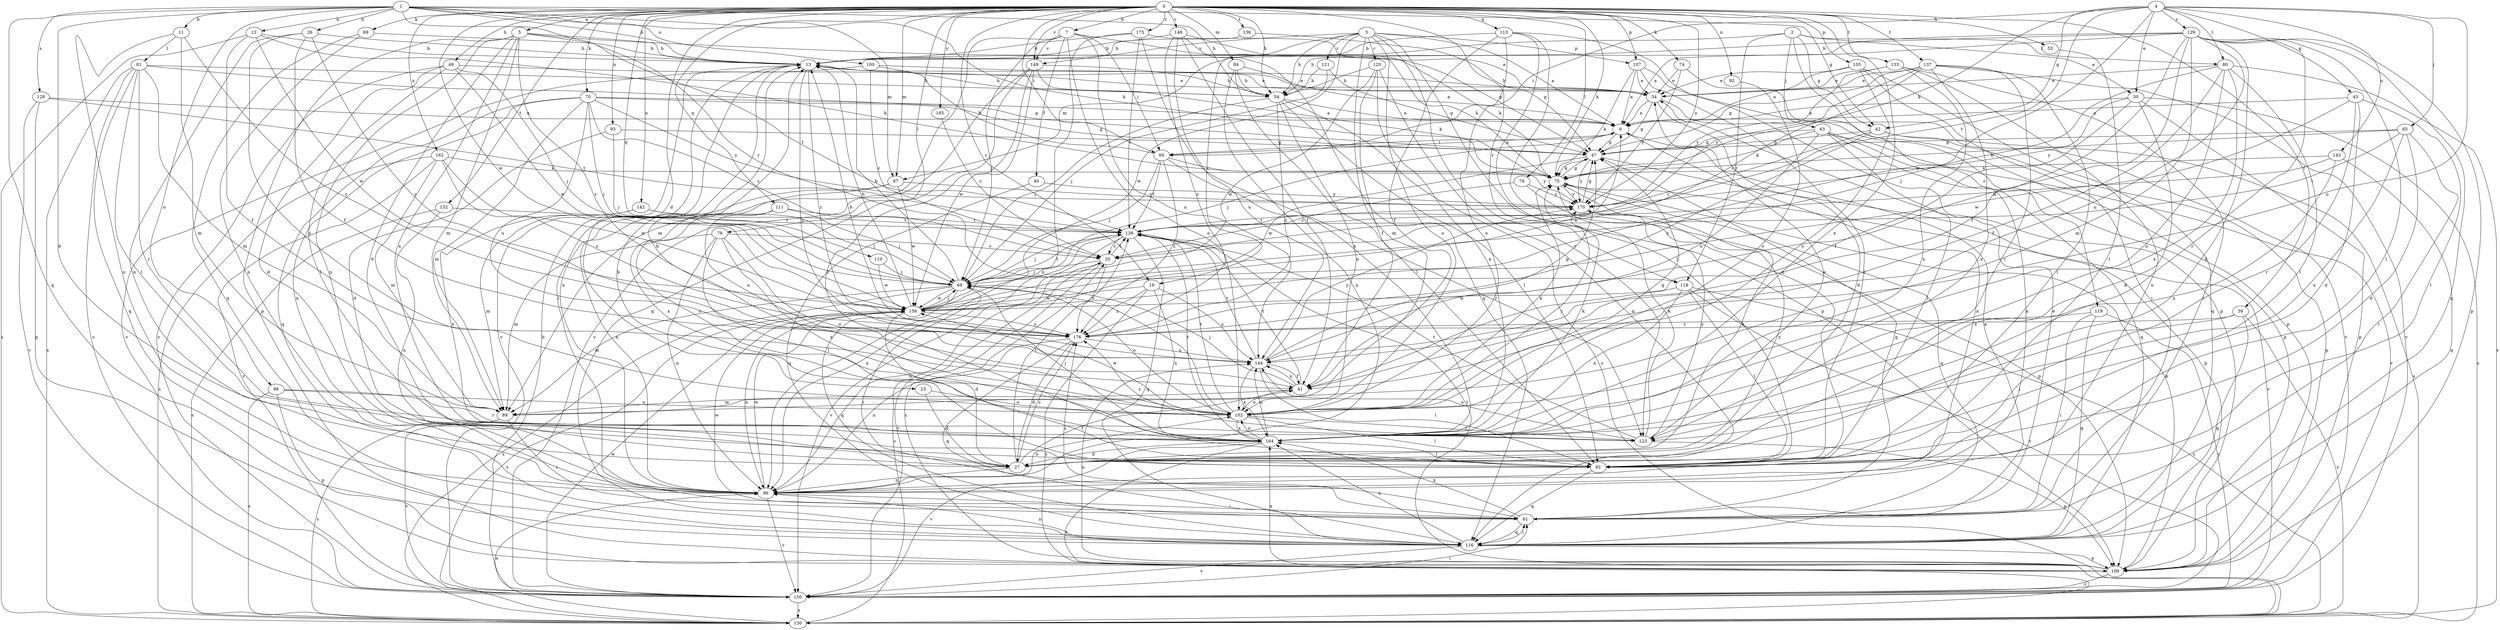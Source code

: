 strict digraph  {
0;
1;
2;
3;
4;
5;
6;
7;
11;
12;
13;
19;
20;
23;
26;
27;
30;
34;
39;
40;
41;
42;
43;
47;
49;
53;
54;
60;
61;
63;
65;
68;
69;
70;
74;
75;
76;
79;
80;
81;
82;
84;
87;
89;
92;
93;
96;
98;
100;
102;
105;
107;
109;
110;
111;
113;
116;
118;
119;
120;
121;
123;
128;
129;
130;
132;
133;
136;
137;
138;
142;
143;
144;
148;
149;
150;
156;
162;
164;
165;
170;
175;
176;
0 -> 5  [label=a];
0 -> 7  [label=b];
0 -> 19  [label=c];
0 -> 23  [label=d];
0 -> 39  [label=f];
0 -> 49  [label=h];
0 -> 53  [label=h];
0 -> 54  [label=h];
0 -> 60  [label=i];
0 -> 69  [label=k];
0 -> 70  [label=k];
0 -> 74  [label=k];
0 -> 75  [label=k];
0 -> 76  [label=l];
0 -> 79  [label=l];
0 -> 84  [label=m];
0 -> 87  [label=m];
0 -> 92  [label=n];
0 -> 93  [label=n];
0 -> 105  [label=p];
0 -> 107  [label=p];
0 -> 110  [label=q];
0 -> 111  [label=q];
0 -> 113  [label=q];
0 -> 118  [label=r];
0 -> 132  [label=t];
0 -> 133  [label=t];
0 -> 136  [label=t];
0 -> 137  [label=t];
0 -> 142  [label=u];
0 -> 148  [label=v];
0 -> 149  [label=v];
0 -> 156  [label=w];
0 -> 162  [label=x];
0 -> 164  [label=x];
0 -> 165  [label=y];
0 -> 170  [label=y];
0 -> 175  [label=z];
1 -> 11  [label=b];
1 -> 12  [label=b];
1 -> 13  [label=b];
1 -> 26  [label=d];
1 -> 27  [label=d];
1 -> 42  [label=g];
1 -> 54  [label=h];
1 -> 75  [label=k];
1 -> 87  [label=m];
1 -> 98  [label=o];
1 -> 100  [label=o];
1 -> 116  [label=q];
1 -> 118  [label=r];
1 -> 128  [label=s];
2 -> 30  [label=e];
2 -> 42  [label=g];
2 -> 63  [label=j];
2 -> 80  [label=l];
2 -> 87  [label=m];
2 -> 118  [label=r];
2 -> 119  [label=r];
3 -> 6  [label=a];
3 -> 19  [label=c];
3 -> 54  [label=h];
3 -> 89  [label=m];
3 -> 102  [label=o];
3 -> 107  [label=p];
3 -> 109  [label=p];
3 -> 120  [label=r];
3 -> 121  [label=r];
3 -> 123  [label=r];
3 -> 149  [label=v];
3 -> 156  [label=w];
4 -> 30  [label=e];
4 -> 42  [label=g];
4 -> 43  [label=g];
4 -> 60  [label=i];
4 -> 65  [label=j];
4 -> 75  [label=k];
4 -> 80  [label=l];
4 -> 129  [label=s];
4 -> 138  [label=t];
4 -> 143  [label=u];
4 -> 144  [label=u];
4 -> 156  [label=w];
5 -> 13  [label=b];
5 -> 27  [label=d];
5 -> 34  [label=e];
5 -> 89  [label=m];
5 -> 96  [label=n];
5 -> 109  [label=p];
5 -> 138  [label=t];
5 -> 164  [label=x];
5 -> 176  [label=z];
6 -> 47  [label=g];
6 -> 60  [label=i];
6 -> 68  [label=j];
6 -> 96  [label=n];
7 -> 40  [label=f];
7 -> 60  [label=i];
7 -> 68  [label=j];
7 -> 75  [label=k];
7 -> 89  [label=m];
7 -> 102  [label=o];
7 -> 144  [label=u];
7 -> 149  [label=v];
11 -> 81  [label=l];
11 -> 89  [label=m];
11 -> 96  [label=n];
11 -> 176  [label=z];
12 -> 13  [label=b];
12 -> 41  [label=f];
12 -> 75  [label=k];
12 -> 130  [label=s];
12 -> 156  [label=w];
13 -> 34  [label=e];
13 -> 61  [label=i];
13 -> 96  [label=n];
13 -> 144  [label=u];
13 -> 150  [label=v];
13 -> 176  [label=z];
19 -> 130  [label=s];
19 -> 144  [label=u];
19 -> 156  [label=w];
19 -> 164  [label=x];
19 -> 176  [label=z];
20 -> 68  [label=j];
20 -> 96  [label=n];
20 -> 138  [label=t];
20 -> 150  [label=v];
20 -> 176  [label=z];
23 -> 27  [label=d];
23 -> 102  [label=o];
26 -> 13  [label=b];
26 -> 41  [label=f];
26 -> 96  [label=n];
26 -> 102  [label=o];
26 -> 176  [label=z];
27 -> 41  [label=f];
27 -> 75  [label=k];
27 -> 96  [label=n];
27 -> 138  [label=t];
27 -> 170  [label=y];
27 -> 176  [label=z];
30 -> 6  [label=a];
30 -> 27  [label=d];
30 -> 41  [label=f];
30 -> 109  [label=p];
30 -> 130  [label=s];
30 -> 170  [label=y];
34 -> 6  [label=a];
34 -> 13  [label=b];
34 -> 27  [label=d];
34 -> 47  [label=g];
34 -> 109  [label=p];
39 -> 82  [label=l];
39 -> 116  [label=q];
39 -> 130  [label=s];
39 -> 176  [label=z];
40 -> 116  [label=q];
40 -> 170  [label=y];
41 -> 68  [label=j];
41 -> 89  [label=m];
41 -> 102  [label=o];
41 -> 138  [label=t];
41 -> 144  [label=u];
42 -> 20  [label=c];
42 -> 47  [label=g];
42 -> 109  [label=p];
42 -> 130  [label=s];
42 -> 176  [label=z];
43 -> 6  [label=a];
43 -> 27  [label=d];
43 -> 82  [label=l];
43 -> 123  [label=r];
43 -> 156  [label=w];
47 -> 75  [label=k];
47 -> 109  [label=p];
47 -> 156  [label=w];
47 -> 170  [label=y];
49 -> 27  [label=d];
49 -> 34  [label=e];
49 -> 68  [label=j];
49 -> 82  [label=l];
49 -> 150  [label=v];
49 -> 156  [label=w];
53 -> 82  [label=l];
54 -> 6  [label=a];
54 -> 68  [label=j];
54 -> 82  [label=l];
54 -> 102  [label=o];
54 -> 130  [label=s];
54 -> 176  [label=z];
60 -> 6  [label=a];
60 -> 13  [label=b];
60 -> 68  [label=j];
60 -> 123  [label=r];
60 -> 138  [label=t];
60 -> 170  [label=y];
60 -> 176  [label=z];
61 -> 6  [label=a];
61 -> 34  [label=e];
61 -> 47  [label=g];
61 -> 116  [label=q];
61 -> 156  [label=w];
61 -> 164  [label=x];
61 -> 176  [label=z];
63 -> 47  [label=g];
63 -> 75  [label=k];
63 -> 82  [label=l];
63 -> 96  [label=n];
63 -> 116  [label=q];
63 -> 144  [label=u];
63 -> 150  [label=v];
65 -> 27  [label=d];
65 -> 47  [label=g];
65 -> 61  [label=i];
65 -> 75  [label=k];
65 -> 138  [label=t];
65 -> 164  [label=x];
68 -> 13  [label=b];
68 -> 61  [label=i];
68 -> 89  [label=m];
68 -> 102  [label=o];
68 -> 116  [label=q];
68 -> 130  [label=s];
68 -> 138  [label=t];
68 -> 156  [label=w];
69 -> 13  [label=b];
69 -> 96  [label=n];
69 -> 116  [label=q];
70 -> 6  [label=a];
70 -> 20  [label=c];
70 -> 47  [label=g];
70 -> 68  [label=j];
70 -> 89  [label=m];
70 -> 96  [label=n];
70 -> 116  [label=q];
70 -> 144  [label=u];
70 -> 170  [label=y];
74 -> 34  [label=e];
74 -> 150  [label=v];
74 -> 170  [label=y];
75 -> 47  [label=g];
75 -> 116  [label=q];
75 -> 150  [label=v];
75 -> 170  [label=y];
76 -> 20  [label=c];
76 -> 109  [label=p];
76 -> 170  [label=y];
79 -> 20  [label=c];
79 -> 82  [label=l];
79 -> 89  [label=m];
79 -> 96  [label=n];
79 -> 102  [label=o];
79 -> 164  [label=x];
80 -> 34  [label=e];
80 -> 41  [label=f];
80 -> 68  [label=j];
80 -> 82  [label=l];
80 -> 102  [label=o];
80 -> 130  [label=s];
80 -> 164  [label=x];
81 -> 47  [label=g];
81 -> 54  [label=h];
81 -> 82  [label=l];
81 -> 89  [label=m];
81 -> 116  [label=q];
81 -> 123  [label=r];
81 -> 130  [label=s];
81 -> 150  [label=v];
82 -> 13  [label=b];
82 -> 116  [label=q];
84 -> 6  [label=a];
84 -> 54  [label=h];
84 -> 82  [label=l];
84 -> 96  [label=n];
87 -> 96  [label=n];
87 -> 156  [label=w];
87 -> 164  [label=x];
87 -> 170  [label=y];
89 -> 61  [label=i];
89 -> 130  [label=s];
89 -> 150  [label=v];
92 -> 102  [label=o];
93 -> 27  [label=d];
93 -> 47  [label=g];
93 -> 68  [label=j];
96 -> 61  [label=i];
96 -> 102  [label=o];
96 -> 150  [label=v];
96 -> 156  [label=w];
98 -> 102  [label=o];
98 -> 109  [label=p];
98 -> 123  [label=r];
98 -> 130  [label=s];
100 -> 20  [label=c];
100 -> 34  [label=e];
100 -> 54  [label=h];
100 -> 150  [label=v];
102 -> 13  [label=b];
102 -> 47  [label=g];
102 -> 68  [label=j];
102 -> 75  [label=k];
102 -> 82  [label=l];
102 -> 123  [label=r];
102 -> 138  [label=t];
102 -> 156  [label=w];
102 -> 164  [label=x];
102 -> 170  [label=y];
105 -> 6  [label=a];
105 -> 34  [label=e];
105 -> 61  [label=i];
105 -> 102  [label=o];
105 -> 116  [label=q];
107 -> 6  [label=a];
107 -> 34  [label=e];
107 -> 75  [label=k];
107 -> 82  [label=l];
107 -> 109  [label=p];
109 -> 20  [label=c];
109 -> 75  [label=k];
109 -> 138  [label=t];
109 -> 144  [label=u];
109 -> 150  [label=v];
109 -> 164  [label=x];
110 -> 68  [label=j];
110 -> 156  [label=w];
111 -> 68  [label=j];
111 -> 102  [label=o];
111 -> 138  [label=t];
111 -> 144  [label=u];
113 -> 13  [label=b];
113 -> 41  [label=f];
113 -> 82  [label=l];
113 -> 96  [label=n];
113 -> 102  [label=o];
113 -> 109  [label=p];
116 -> 61  [label=i];
116 -> 96  [label=n];
116 -> 109  [label=p];
116 -> 150  [label=v];
116 -> 164  [label=x];
118 -> 82  [label=l];
118 -> 130  [label=s];
118 -> 150  [label=v];
118 -> 156  [label=w];
118 -> 164  [label=x];
119 -> 61  [label=i];
119 -> 116  [label=q];
119 -> 150  [label=v];
119 -> 176  [label=z];
120 -> 41  [label=f];
120 -> 54  [label=h];
120 -> 116  [label=q];
120 -> 156  [label=w];
120 -> 164  [label=x];
121 -> 47  [label=g];
121 -> 54  [label=h];
121 -> 68  [label=j];
123 -> 34  [label=e];
123 -> 75  [label=k];
123 -> 109  [label=p];
123 -> 138  [label=t];
123 -> 144  [label=u];
123 -> 170  [label=y];
123 -> 176  [label=z];
128 -> 6  [label=a];
128 -> 109  [label=p];
128 -> 138  [label=t];
128 -> 150  [label=v];
129 -> 6  [label=a];
129 -> 13  [label=b];
129 -> 27  [label=d];
129 -> 41  [label=f];
129 -> 54  [label=h];
129 -> 82  [label=l];
129 -> 89  [label=m];
129 -> 109  [label=p];
129 -> 116  [label=q];
129 -> 123  [label=r];
129 -> 144  [label=u];
129 -> 176  [label=z];
130 -> 20  [label=c];
130 -> 96  [label=n];
132 -> 96  [label=n];
132 -> 130  [label=s];
132 -> 138  [label=t];
133 -> 34  [label=e];
133 -> 61  [label=i];
133 -> 96  [label=n];
133 -> 164  [label=x];
133 -> 170  [label=y];
136 -> 13  [label=b];
136 -> 47  [label=g];
137 -> 20  [label=c];
137 -> 34  [label=e];
137 -> 47  [label=g];
137 -> 82  [label=l];
137 -> 123  [label=r];
137 -> 150  [label=v];
137 -> 164  [label=x];
137 -> 170  [label=y];
138 -> 20  [label=c];
138 -> 68  [label=j];
138 -> 96  [label=n];
138 -> 116  [label=q];
138 -> 150  [label=v];
142 -> 68  [label=j];
142 -> 89  [label=m];
142 -> 138  [label=t];
142 -> 164  [label=x];
143 -> 75  [label=k];
143 -> 116  [label=q];
143 -> 138  [label=t];
143 -> 164  [label=x];
144 -> 41  [label=f];
144 -> 47  [label=g];
144 -> 82  [label=l];
144 -> 138  [label=t];
144 -> 164  [label=x];
144 -> 170  [label=y];
148 -> 13  [label=b];
148 -> 41  [label=f];
148 -> 75  [label=k];
148 -> 116  [label=q];
148 -> 144  [label=u];
148 -> 176  [label=z];
149 -> 54  [label=h];
149 -> 75  [label=k];
149 -> 82  [label=l];
149 -> 116  [label=q];
149 -> 150  [label=v];
149 -> 156  [label=w];
150 -> 13  [label=b];
150 -> 61  [label=i];
150 -> 130  [label=s];
150 -> 156  [label=w];
156 -> 6  [label=a];
156 -> 13  [label=b];
156 -> 27  [label=d];
156 -> 68  [label=j];
156 -> 96  [label=n];
156 -> 130  [label=s];
156 -> 176  [label=z];
162 -> 75  [label=k];
162 -> 89  [label=m];
162 -> 130  [label=s];
162 -> 150  [label=v];
162 -> 156  [label=w];
162 -> 176  [label=z];
164 -> 27  [label=d];
164 -> 68  [label=j];
164 -> 75  [label=k];
164 -> 82  [label=l];
164 -> 102  [label=o];
164 -> 130  [label=s];
164 -> 138  [label=t];
164 -> 144  [label=u];
164 -> 150  [label=v];
165 -> 20  [label=c];
170 -> 47  [label=g];
170 -> 138  [label=t];
175 -> 13  [label=b];
175 -> 47  [label=g];
175 -> 96  [label=n];
175 -> 138  [label=t];
175 -> 164  [label=x];
176 -> 13  [label=b];
176 -> 27  [label=d];
176 -> 96  [label=n];
176 -> 116  [label=q];
176 -> 144  [label=u];
}
